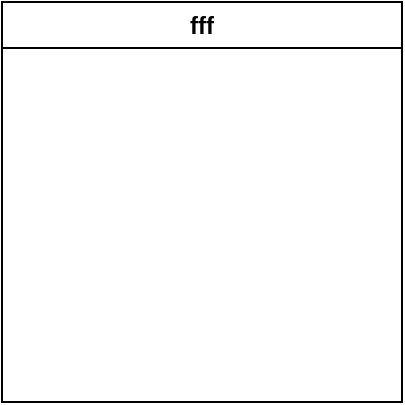 <mxfile version="21.0.4" type="github">
  <diagram name="Page-1" id="GplOwMb5uFS3nWpjdHXB">
    <mxGraphModel dx="1434" dy="834" grid="1" gridSize="10" guides="1" tooltips="1" connect="1" arrows="1" fold="1" page="1" pageScale="1" pageWidth="827" pageHeight="1169" math="0" shadow="0">
      <root>
        <mxCell id="0" />
        <mxCell id="1" parent="0" />
        <mxCell id="JObgkCULB-6DEqlTB_SQ-1" value="fff" style="swimlane;whiteSpace=wrap;html=1;" parent="1" vertex="1">
          <mxGeometry x="310" y="330" width="200" height="200" as="geometry" />
        </mxCell>
      </root>
    </mxGraphModel>
  </diagram>
</mxfile>
